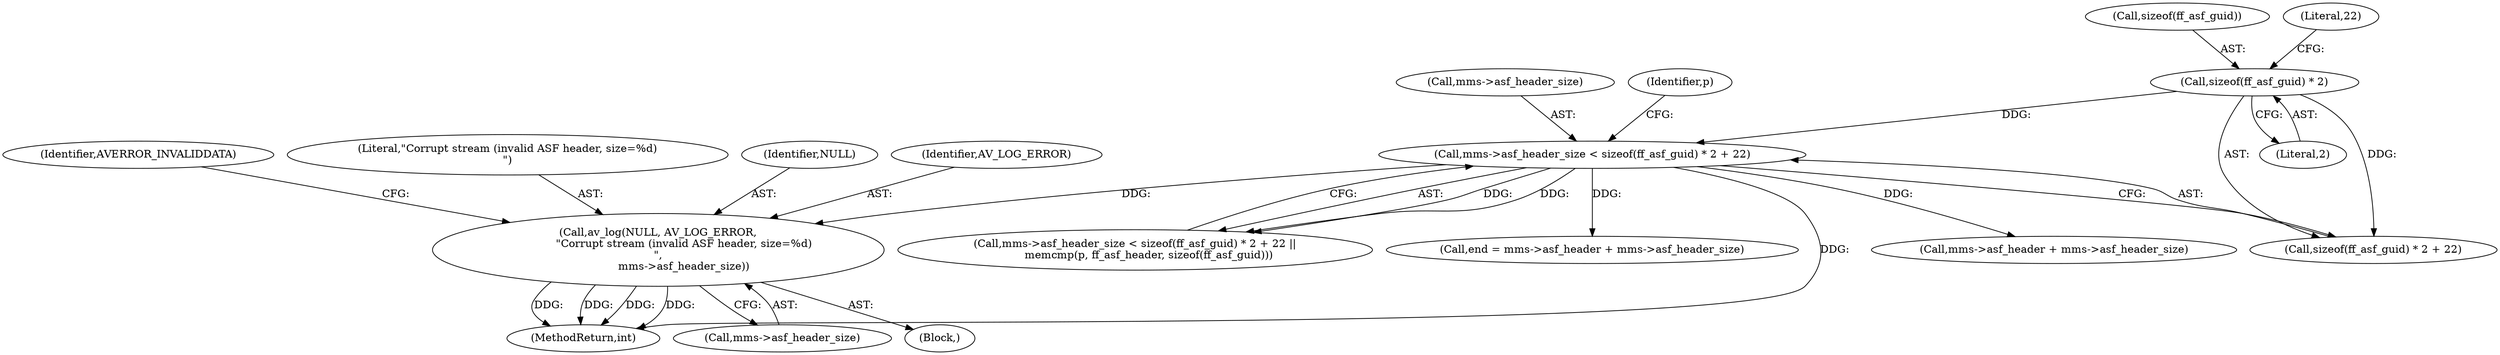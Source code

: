 digraph "0_FFmpeg_cced03dd667a5df6df8fd40d8de0bff477ee02e8@pointer" {
"1000141" [label="(Call,av_log(NULL, AV_LOG_ERROR,\n               \"Corrupt stream (invalid ASF header, size=%d)\n\",\n               mms->asf_header_size))"];
"1000125" [label="(Call,mms->asf_header_size < sizeof(ff_asf_guid) * 2 + 22)"];
"1000130" [label="(Call,sizeof(ff_asf_guid) * 2)"];
"1000136" [label="(Identifier,p)"];
"1000150" [label="(Call,end = mms->asf_header + mms->asf_header_size)"];
"1000129" [label="(Call,sizeof(ff_asf_guid) * 2 + 22)"];
"1000144" [label="(Literal,\"Corrupt stream (invalid ASF header, size=%d)\n\")"];
"1000130" [label="(Call,sizeof(ff_asf_guid) * 2)"];
"1000152" [label="(Call,mms->asf_header + mms->asf_header_size)"];
"1000131" [label="(Call,sizeof(ff_asf_guid))"];
"1000142" [label="(Identifier,NULL)"];
"1000134" [label="(Literal,22)"];
"1000143" [label="(Identifier,AV_LOG_ERROR)"];
"1000125" [label="(Call,mms->asf_header_size < sizeof(ff_asf_guid) * 2 + 22)"];
"1000149" [label="(Identifier,AVERROR_INVALIDDATA)"];
"1000524" [label="(MethodReturn,int)"];
"1000124" [label="(Call,mms->asf_header_size < sizeof(ff_asf_guid) * 2 + 22 ||\n        memcmp(p, ff_asf_header, sizeof(ff_asf_guid)))"];
"1000141" [label="(Call,av_log(NULL, AV_LOG_ERROR,\n               \"Corrupt stream (invalid ASF header, size=%d)\n\",\n               mms->asf_header_size))"];
"1000126" [label="(Call,mms->asf_header_size)"];
"1000133" [label="(Literal,2)"];
"1000145" [label="(Call,mms->asf_header_size)"];
"1000140" [label="(Block,)"];
"1000141" -> "1000140"  [label="AST: "];
"1000141" -> "1000145"  [label="CFG: "];
"1000142" -> "1000141"  [label="AST: "];
"1000143" -> "1000141"  [label="AST: "];
"1000144" -> "1000141"  [label="AST: "];
"1000145" -> "1000141"  [label="AST: "];
"1000149" -> "1000141"  [label="CFG: "];
"1000141" -> "1000524"  [label="DDG: "];
"1000141" -> "1000524"  [label="DDG: "];
"1000141" -> "1000524"  [label="DDG: "];
"1000141" -> "1000524"  [label="DDG: "];
"1000125" -> "1000141"  [label="DDG: "];
"1000125" -> "1000124"  [label="AST: "];
"1000125" -> "1000129"  [label="CFG: "];
"1000126" -> "1000125"  [label="AST: "];
"1000129" -> "1000125"  [label="AST: "];
"1000136" -> "1000125"  [label="CFG: "];
"1000124" -> "1000125"  [label="CFG: "];
"1000125" -> "1000524"  [label="DDG: "];
"1000125" -> "1000124"  [label="DDG: "];
"1000125" -> "1000124"  [label="DDG: "];
"1000130" -> "1000125"  [label="DDG: "];
"1000125" -> "1000150"  [label="DDG: "];
"1000125" -> "1000152"  [label="DDG: "];
"1000130" -> "1000129"  [label="AST: "];
"1000130" -> "1000133"  [label="CFG: "];
"1000131" -> "1000130"  [label="AST: "];
"1000133" -> "1000130"  [label="AST: "];
"1000134" -> "1000130"  [label="CFG: "];
"1000130" -> "1000129"  [label="DDG: "];
}
